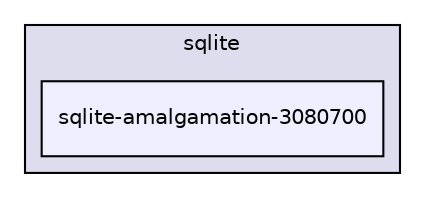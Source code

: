digraph "sqlite/sqlite-amalgamation-3080700" {
  compound=true
  node [ fontsize="10", fontname="Helvetica"];
  edge [ labelfontsize="10", labelfontname="Helvetica"];
  subgraph clusterdir_d9e990f2c4f165877e05a91264b669b8 {
    graph [ bgcolor="#ddddee", pencolor="black", label="sqlite" fontname="Helvetica", fontsize="10", URL="dir_d9e990f2c4f165877e05a91264b669b8.html"]
  dir_0e4e8343550ca8318847200db3837c34 [shape=box, label="sqlite-amalgamation-3080700", style="filled", fillcolor="#eeeeff", pencolor="black", URL="dir_0e4e8343550ca8318847200db3837c34.html"];
  }
}
